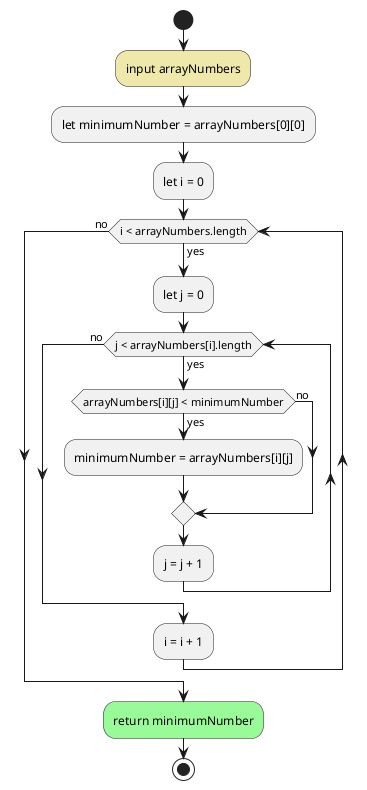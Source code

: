 @startuml findMinOf2DArrayNumbers
start
    #PaleGoldenRod:input arrayNumbers;
    :let minimumNumber = arrayNumbers[0][0];
    :let i = 0;
    while(i < arrayNumbers.length) is (yes)
        :let j = 0;
        while (j < arrayNumbers[i].length) is (yes)
            if(arrayNumbers[i][j] < minimumNumber) then (yes)
                :minimumNumber = arrayNumbers[i][j];
            else (no)
            endif
            :j = j + 1;
        endwhile (no)
        :i = i + 1;
    endwhile (no)
    #PaleGreen:return minimumNumber;
stop
@enduml